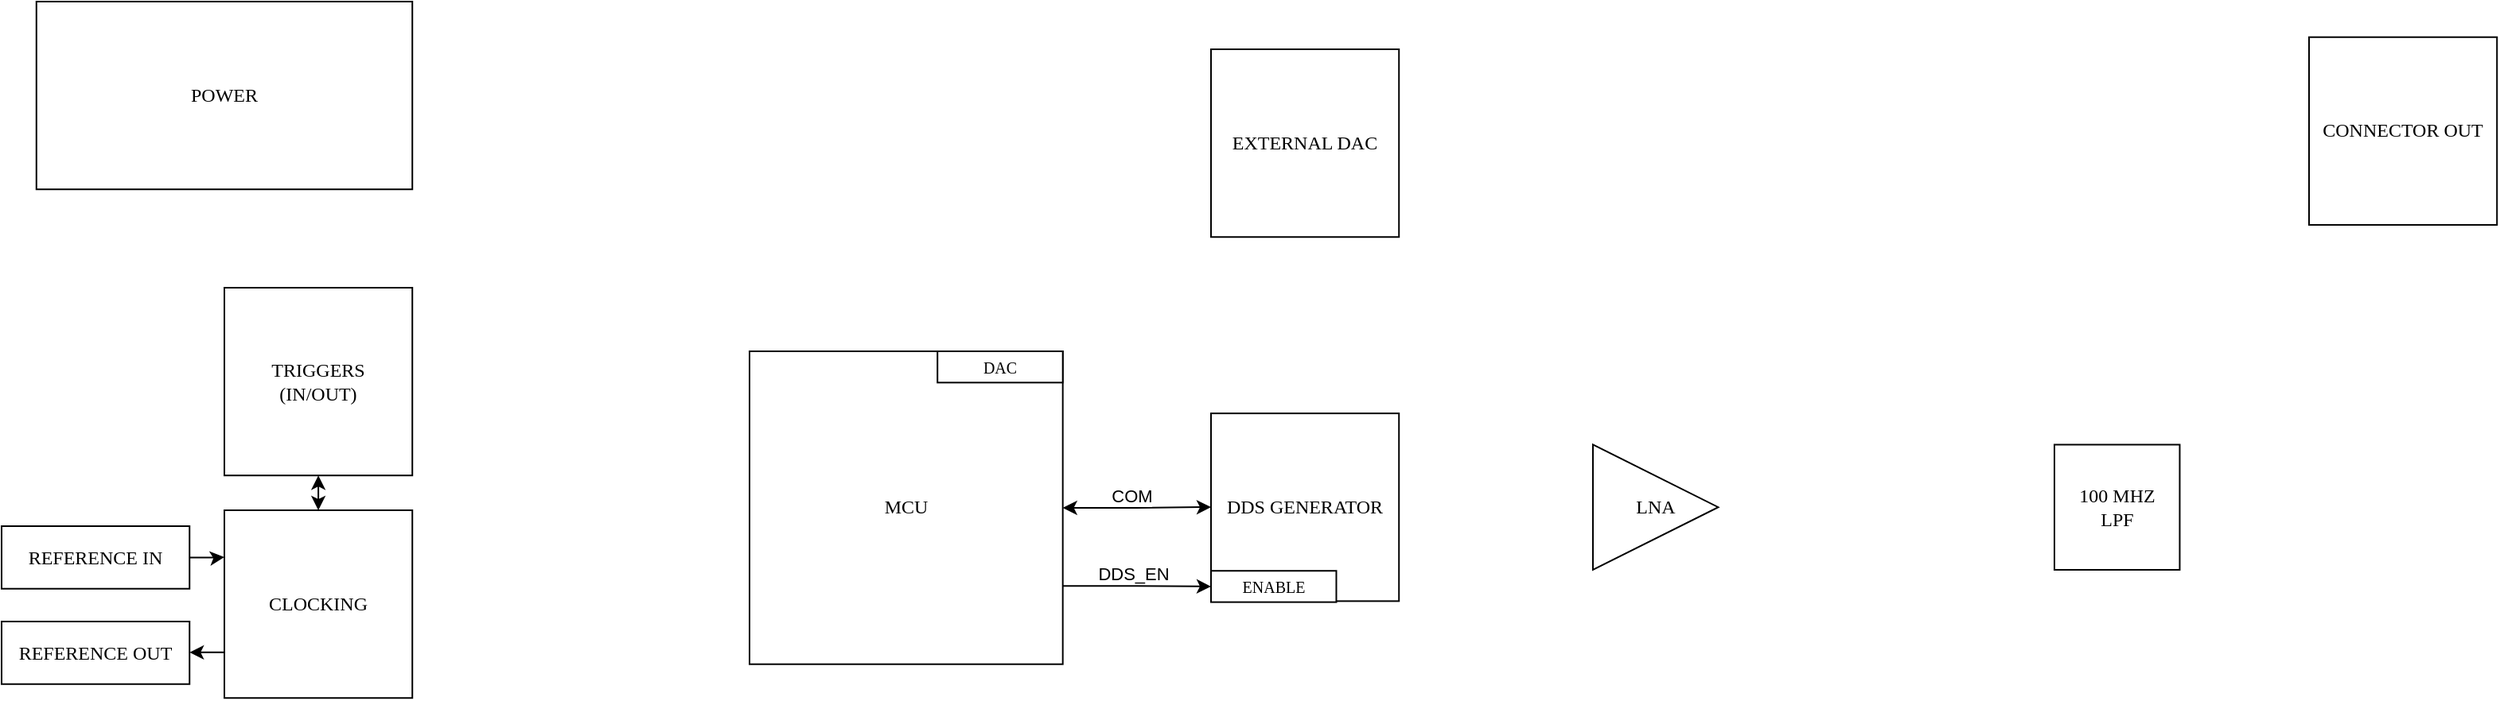 <mxfile version="24.7.5" pages="2">
  <diagram id="tV4VOt1cq8B8wgrC6hZS" name="System">
    <mxGraphModel dx="1420" dy="835" grid="1" gridSize="10" guides="1" tooltips="1" connect="1" arrows="1" fold="1" page="1" pageScale="1" pageWidth="1700" pageHeight="1100" math="0" shadow="0">
      <root>
        <mxCell id="0" />
        <mxCell id="1" parent="0" />
        <mxCell id="nSxb0bYYrQz4TpwqwO7J-6" value="" style="edgeStyle=orthogonalEdgeStyle;rounded=0;orthogonalLoop=1;jettySize=auto;html=1;startArrow=classic;startFill=1;" edge="1" parent="1" source="oXZH8-X807qckAqkcULx-2">
          <mxGeometry relative="1" as="geometry">
            <mxPoint x="830" y="688" as="targetPoint" />
          </mxGeometry>
        </mxCell>
        <mxCell id="nSxb0bYYrQz4TpwqwO7J-8" value="COM" style="edgeLabel;html=1;align=center;verticalAlign=middle;resizable=0;points=[];" vertex="1" connectable="0" parent="nSxb0bYYrQz4TpwqwO7J-6">
          <mxGeometry x="0.238" relative="1" as="geometry">
            <mxPoint x="-15" y="-8" as="offset" />
          </mxGeometry>
        </mxCell>
        <mxCell id="nSxb0bYYrQz4TpwqwO7J-1" value="" style="edgeStyle=orthogonalEdgeStyle;rounded=0;orthogonalLoop=1;jettySize=auto;html=1;startArrow=classic;startFill=1;" edge="1" parent="1" source="oXZH8-X807qckAqkcULx-4" target="oXZH8-X807qckAqkcULx-7">
          <mxGeometry relative="1" as="geometry">
            <Array as="points">
              <mxPoint x="269" y="680" />
              <mxPoint x="269" y="680" />
            </Array>
          </mxGeometry>
        </mxCell>
        <mxCell id="oXZH8-X807qckAqkcULx-4" value="TRIGGERS&lt;div&gt;(IN/OUT)&lt;/div&gt;" style="rounded=0;whiteSpace=wrap;html=1;fontFamily=Times New Roman;glass=0;shadow=0;" parent="1" vertex="1">
          <mxGeometry x="210" y="550" width="118.11" height="118.11" as="geometry" />
        </mxCell>
        <mxCell id="nSxb0bYYrQz4TpwqwO7J-4" style="edgeStyle=orthogonalEdgeStyle;rounded=0;orthogonalLoop=1;jettySize=auto;html=1;entryX=0;entryY=0.25;entryDx=0;entryDy=0;" edge="1" parent="1" source="oXZH8-X807qckAqkcULx-5" target="oXZH8-X807qckAqkcULx-7">
          <mxGeometry relative="1" as="geometry" />
        </mxCell>
        <mxCell id="oXZH8-X807qckAqkcULx-5" value="REFERENCE IN" style="rounded=0;whiteSpace=wrap;html=1;fontFamily=Times New Roman;glass=0;shadow=0;" parent="1" vertex="1">
          <mxGeometry x="70" y="700" width="118.11" height="39.37" as="geometry" />
        </mxCell>
        <mxCell id="oXZH8-X807qckAqkcULx-6" value="REFERENCE OUT" style="rounded=0;whiteSpace=wrap;html=1;fontFamily=Times New Roman;glass=0;shadow=0;" parent="1" vertex="1">
          <mxGeometry x="70" y="760" width="118.11" height="39.37" as="geometry" />
        </mxCell>
        <mxCell id="nSxb0bYYrQz4TpwqwO7J-5" style="edgeStyle=orthogonalEdgeStyle;rounded=0;orthogonalLoop=1;jettySize=auto;html=1;exitX=0;exitY=0.75;exitDx=0;exitDy=0;entryX=1;entryY=0.5;entryDx=0;entryDy=0;" edge="1" parent="1" target="oXZH8-X807qckAqkcULx-6">
          <mxGeometry relative="1" as="geometry">
            <mxPoint x="210" y="779.422" as="sourcePoint" />
            <mxPoint x="188.09" y="779.975" as="targetPoint" />
          </mxGeometry>
        </mxCell>
        <mxCell id="oXZH8-X807qckAqkcULx-7" value="CLOCKING" style="rounded=0;whiteSpace=wrap;html=1;fontFamily=Times New Roman;glass=0;shadow=0;" parent="1" vertex="1">
          <mxGeometry x="210" y="690" width="118.11" height="118.11" as="geometry" />
        </mxCell>
        <mxCell id="oXZH8-X807qckAqkcULx-8" value="DDS GENERATOR" style="rounded=0;whiteSpace=wrap;html=1;fontFamily=Times New Roman;glass=0;shadow=0;" parent="1" vertex="1">
          <mxGeometry x="830" y="629.06" width="118.11" height="118.11" as="geometry" />
        </mxCell>
        <mxCell id="oXZH8-X807qckAqkcULx-15" value="" style="group" parent="1" vertex="1" connectable="0">
          <mxGeometry x="830" y="629.69" width="118.11" height="118.11" as="geometry" />
        </mxCell>
        <mxCell id="oXZH8-X807qckAqkcULx-17" value="ENABLE" style="rounded=0;whiteSpace=wrap;html=1;fontFamily=Times New Roman;glass=0;shadow=0;fontSize=10;" parent="oXZH8-X807qckAqkcULx-15" vertex="1">
          <mxGeometry y="98.42" width="78.74" height="19.685" as="geometry" />
        </mxCell>
        <mxCell id="oXZH8-X807qckAqkcULx-19" value="CONNECTOR OUT" style="rounded=0;whiteSpace=wrap;html=1;fontFamily=Times New Roman;glass=0;shadow=0;" parent="1" vertex="1">
          <mxGeometry x="1520" y="392.37" width="118.11" height="118.11" as="geometry" />
        </mxCell>
        <mxCell id="nSxb0bYYrQz4TpwqwO7J-7" style="edgeStyle=orthogonalEdgeStyle;rounded=0;orthogonalLoop=1;jettySize=auto;html=1;exitX=1;exitY=0.75;exitDx=0;exitDy=0;entryX=0;entryY=0.5;entryDx=0;entryDy=0;" edge="1" parent="1" source="oXZH8-X807qckAqkcULx-2" target="oXZH8-X807qckAqkcULx-17">
          <mxGeometry relative="1" as="geometry" />
        </mxCell>
        <mxCell id="nSxb0bYYrQz4TpwqwO7J-10" value="DDS_EN" style="edgeLabel;html=1;align=center;verticalAlign=middle;resizable=0;points=[];" vertex="1" connectable="0" parent="nSxb0bYYrQz4TpwqwO7J-7">
          <mxGeometry x="0.111" y="-2" relative="1" as="geometry">
            <mxPoint x="-8" y="-10" as="offset" />
          </mxGeometry>
        </mxCell>
        <mxCell id="nSxb0bYYrQz4TpwqwO7J-9" value="POWER" style="rounded=0;whiteSpace=wrap;html=1;fontFamily=Times New Roman;glass=0;shadow=0;" vertex="1" parent="1">
          <mxGeometry x="91.89" y="370" width="236.22" height="118.11" as="geometry" />
        </mxCell>
        <mxCell id="nSxb0bYYrQz4TpwqwO7J-14" value="" style="group" vertex="1" connectable="0" parent="1">
          <mxGeometry x="540" y="590" width="196.85" height="196.85" as="geometry" />
        </mxCell>
        <mxCell id="oXZH8-X807qckAqkcULx-2" value="MCU" style="rounded=0;whiteSpace=wrap;html=1;fontFamily=Times New Roman;glass=0;shadow=0;" parent="nSxb0bYYrQz4TpwqwO7J-14" vertex="1">
          <mxGeometry width="196.85" height="196.85" as="geometry" />
        </mxCell>
        <mxCell id="nSxb0bYYrQz4TpwqwO7J-13" value="DAC" style="rounded=0;whiteSpace=wrap;html=1;fontFamily=Times New Roman;glass=0;shadow=0;fontSize=10;" vertex="1" parent="nSxb0bYYrQz4TpwqwO7J-14">
          <mxGeometry x="118.11" width="78.74" height="19.685" as="geometry" />
        </mxCell>
        <mxCell id="nSxb0bYYrQz4TpwqwO7J-15" value="EXTERNAL DAC" style="rounded=0;whiteSpace=wrap;html=1;fontFamily=Times New Roman;glass=0;shadow=0;" vertex="1" parent="1">
          <mxGeometry x="830" y="400" width="118.11" height="118.11" as="geometry" />
        </mxCell>
        <mxCell id="nSxb0bYYrQz4TpwqwO7J-17" value="LNA" style="triangle;whiteSpace=wrap;html=1;fontFamily=Times New Roman;align=center;" vertex="1" parent="1">
          <mxGeometry x="1070" y="648.74" width="78.74" height="78.74" as="geometry" />
        </mxCell>
        <mxCell id="nSxb0bYYrQz4TpwqwO7J-18" value="100 MHZ&lt;div&gt;LPF&lt;/div&gt;" style="rounded=0;whiteSpace=wrap;html=1;fontFamily=Times New Roman;glass=0;shadow=0;" vertex="1" parent="1">
          <mxGeometry x="1360" y="648.74" width="78.74" height="78.74" as="geometry" />
        </mxCell>
      </root>
    </mxGraphModel>
  </diagram>
  <diagram name="Hardware Overview" id="fPEqJcC_m3jRkx2R7uuK">
    <mxGraphModel dx="1420" dy="835" grid="1" gridSize="10" guides="1" tooltips="1" connect="1" arrows="1" fold="1" page="1" pageScale="1" pageWidth="1700" pageHeight="1100" math="0" shadow="0">
      <root>
        <mxCell id="0" />
        <mxCell id="1" parent="0" />
        <mxCell id="9kSyRnHefQG-i18qjsVB-1" value="&lt;b&gt;BRZK-ARB-PCB-0001&lt;/b&gt;&lt;div&gt;PRINTED CIRCUIT BOARD&lt;/div&gt;" style="rounded=0;whiteSpace=wrap;html=1;align=left;verticalAlign=top;labelPosition=center;verticalLabelPosition=middle;spacing=2;spacingLeft=4;fontFamily=Times New Roman;" parent="1" vertex="1">
          <mxGeometry x="310" y="140" width="1130" height="450" as="geometry" />
        </mxCell>
        <mxCell id="9kSyRnHefQG-i18qjsVB-2" value="&lt;font&gt;&lt;font face=&quot;Times New Roman&quot;&gt;&lt;b style=&quot;&quot;&gt;MICROCONTROLLER&lt;br&gt;&lt;/b&gt;STM32XXXXXX&lt;/font&gt;&lt;br&gt;&lt;/font&gt;&lt;div&gt;&lt;font&gt;&lt;font face=&quot;Times New Roman&quot;&gt;(TBD)&lt;/font&gt;&lt;/font&gt;&lt;/div&gt;" style="rounded=0;whiteSpace=wrap;html=1;align=center;verticalAlign=middle;labelPosition=center;verticalLabelPosition=middle;spacing=2;spacingLeft=4;fontFamily=Verdana;" parent="1" vertex="1">
          <mxGeometry x="640" y="179" width="380" height="215" as="geometry" />
        </mxCell>
        <mxCell id="9kSyRnHefQG-i18qjsVB-3" value="&lt;font&gt;&lt;b&gt;POWER DISTRIBUTION&lt;/b&gt;&lt;br&gt;&lt;/font&gt;" style="rounded=0;whiteSpace=wrap;html=1;align=center;verticalAlign=middle;labelPosition=center;verticalLabelPosition=middle;spacing=2;spacingLeft=4;fontFamily=Times New Roman;" parent="1" vertex="1">
          <mxGeometry x="400" y="470" width="150" height="60" as="geometry" />
        </mxCell>
        <mxCell id="9kSyRnHefQG-i18qjsVB-4" value="&lt;font&gt;&lt;b&gt;JTAG CONNECTOR&lt;/b&gt;&lt;br&gt;&lt;/font&gt;" style="rounded=0;whiteSpace=wrap;html=1;align=center;verticalAlign=middle;labelPosition=center;verticalLabelPosition=middle;spacing=2;spacingLeft=4;fontFamily=Times New Roman;" parent="1" vertex="1">
          <mxGeometry x="310" y="220" width="90" height="60" as="geometry" />
        </mxCell>
        <mxCell id="9kSyRnHefQG-i18qjsVB-7" style="edgeStyle=orthogonalEdgeStyle;rounded=0;orthogonalLoop=1;jettySize=auto;html=1;exitX=1;exitY=0.5;exitDx=0;exitDy=0;entryX=0;entryY=0.5;entryDx=0;entryDy=0;fontFamily=Times New Roman;startArrow=classic;startFill=1;" parent="1" source="9kSyRnHefQG-i18qjsVB-5" target="9kSyRnHefQG-i18qjsVB-6" edge="1">
          <mxGeometry relative="1" as="geometry" />
        </mxCell>
        <mxCell id="9kSyRnHefQG-i18qjsVB-5" value="&lt;font&gt;&lt;b&gt;USB-C CONNECTOR&lt;/b&gt;&lt;br&gt;&lt;/font&gt;" style="rounded=0;whiteSpace=wrap;html=1;align=center;verticalAlign=middle;labelPosition=center;verticalLabelPosition=middle;spacing=2;spacingLeft=4;fontFamily=Times New Roman;" parent="1" vertex="1">
          <mxGeometry x="310" y="310" width="90" height="60" as="geometry" />
        </mxCell>
        <mxCell id="9kSyRnHefQG-i18qjsVB-8" style="edgeStyle=orthogonalEdgeStyle;rounded=0;orthogonalLoop=1;jettySize=auto;html=1;exitX=1;exitY=0.5;exitDx=0;exitDy=0;entryX=0;entryY=0.75;entryDx=0;entryDy=0;fontFamily=Times New Roman;startArrow=classic;startFill=1;" parent="1" edge="1">
          <mxGeometry relative="1" as="geometry">
            <mxPoint x="530" y="360" as="sourcePoint" />
            <mxPoint x="640" y="360.25" as="targetPoint" />
          </mxGeometry>
        </mxCell>
        <mxCell id="9kSyRnHefQG-i18qjsVB-6" value="&lt;font&gt;&lt;b&gt;FTDI&lt;br&gt;&lt;/b&gt;UART + JTAG&lt;br&gt;&lt;/font&gt;" style="rounded=0;whiteSpace=wrap;html=1;align=center;verticalAlign=middle;labelPosition=center;verticalLabelPosition=middle;spacing=2;spacingLeft=4;fontFamily=Times New Roman;" parent="1" vertex="1">
          <mxGeometry x="440" y="310" width="90" height="60" as="geometry" />
        </mxCell>
        <mxCell id="9kSyRnHefQG-i18qjsVB-9" style="edgeStyle=orthogonalEdgeStyle;rounded=0;orthogonalLoop=1;jettySize=auto;html=1;exitX=1;exitY=0.75;exitDx=0;exitDy=0;fontFamily=Times New Roman;" parent="1" source="9kSyRnHefQG-i18qjsVB-5" edge="1">
          <mxGeometry relative="1" as="geometry">
            <mxPoint x="422" y="464" as="targetPoint" />
          </mxGeometry>
        </mxCell>
        <mxCell id="9kSyRnHefQG-i18qjsVB-10" value="5V IN" style="text;strokeColor=none;align=center;fillColor=none;html=1;verticalAlign=middle;whiteSpace=wrap;rounded=0;fontFamily=Times New Roman;" parent="1" vertex="1">
          <mxGeometry x="360" y="400" width="60" height="30" as="geometry" />
        </mxCell>
        <mxCell id="9kSyRnHefQG-i18qjsVB-11" style="edgeStyle=orthogonalEdgeStyle;rounded=0;orthogonalLoop=1;jettySize=auto;html=1;exitX=1;exitY=0.5;exitDx=0;exitDy=0;entryX=0;entryY=0.75;entryDx=0;entryDy=0;fontFamily=Times New Roman;startArrow=classic;startFill=1;" parent="1" edge="1">
          <mxGeometry relative="1" as="geometry">
            <mxPoint x="530" y="320" as="sourcePoint" />
            <mxPoint x="640" y="320.25" as="targetPoint" />
          </mxGeometry>
        </mxCell>
        <mxCell id="9kSyRnHefQG-i18qjsVB-12" value="UART" style="text;strokeColor=none;align=center;fillColor=none;html=1;verticalAlign=middle;whiteSpace=wrap;rounded=0;fontFamily=Times New Roman;" parent="1" vertex="1">
          <mxGeometry x="530" y="350" width="110" height="10" as="geometry" />
        </mxCell>
        <mxCell id="9kSyRnHefQG-i18qjsVB-13" value="JTAG" style="text;strokeColor=none;align=center;fillColor=none;html=1;verticalAlign=middle;whiteSpace=wrap;rounded=0;fontFamily=Times New Roman;" parent="1" vertex="1">
          <mxGeometry x="530" y="310" width="110" height="10" as="geometry" />
        </mxCell>
        <mxCell id="9kSyRnHefQG-i18qjsVB-14" value="JTAG" style="text;strokeColor=none;align=center;fillColor=none;html=1;verticalAlign=middle;whiteSpace=wrap;rounded=0;fontFamily=Times New Roman;" parent="1" vertex="1">
          <mxGeometry x="530" y="240" width="110" height="10" as="geometry" />
        </mxCell>
        <mxCell id="9kSyRnHefQG-i18qjsVB-15" style="edgeStyle=orthogonalEdgeStyle;rounded=0;orthogonalLoop=1;jettySize=auto;html=1;exitX=1;exitY=0.5;exitDx=0;exitDy=0;entryX=0.001;entryY=0.329;entryDx=0;entryDy=0;entryPerimeter=0;startArrow=classic;startFill=1;" parent="1" source="9kSyRnHefQG-i18qjsVB-4" target="9kSyRnHefQG-i18qjsVB-2" edge="1">
          <mxGeometry relative="1" as="geometry" />
        </mxCell>
        <mxCell id="9kSyRnHefQG-i18qjsVB-18" value="&lt;font style=&quot;font-size: 12px;&quot;&gt;&lt;span style=&quot;font-size: 12px;&quot;&gt;JTAG0&lt;/span&gt;&lt;br style=&quot;font-size: 12px;&quot;&gt;&lt;/font&gt;" style="rounded=0;whiteSpace=wrap;html=1;align=center;verticalAlign=middle;labelPosition=center;verticalLabelPosition=middle;spacing=2;spacingLeft=4;fontFamily=Times New Roman;fontStyle=0;fontSize=12;" parent="1" vertex="1">
          <mxGeometry x="640" y="239.5" width="50" height="21" as="geometry" />
        </mxCell>
        <mxCell id="9kSyRnHefQG-i18qjsVB-20" value="&lt;font style=&quot;font-size: 12px;&quot;&gt;&lt;span style=&quot;font-size: 12px;&quot;&gt;JTAG1&lt;/span&gt;&lt;br style=&quot;font-size: 12px;&quot;&gt;&lt;/font&gt;" style="rounded=0;whiteSpace=wrap;html=1;align=center;verticalAlign=middle;labelPosition=center;verticalLabelPosition=middle;spacing=2;spacingLeft=4;fontFamily=Times New Roman;fontStyle=0;fontSize=12;" parent="1" vertex="1">
          <mxGeometry x="640" y="310" width="50" height="21" as="geometry" />
        </mxCell>
        <mxCell id="9kSyRnHefQG-i18qjsVB-21" value="UART0" style="rounded=0;whiteSpace=wrap;html=1;align=center;verticalAlign=middle;labelPosition=center;verticalLabelPosition=middle;spacing=2;spacingLeft=4;fontFamily=Times New Roman;fontStyle=0;fontSize=12;" parent="1" vertex="1">
          <mxGeometry x="640" y="349" width="50" height="21" as="geometry" />
        </mxCell>
        <mxCell id="UDzzE00kZY2WieV9OO5L-27" value="MAY NOT HAVE JTAG" style="text;strokeColor=none;align=center;fillColor=none;html=1;verticalAlign=middle;whiteSpace=wrap;rounded=0;fontFamily=Times New Roman;fontSize=8;fontColor=#FF3333;" parent="1" vertex="1">
          <mxGeometry x="530" y="302.5" width="110" height="7.5" as="geometry" />
        </mxCell>
        <mxCell id="UDzzE00kZY2WieV9OO5L-30" value="GPIO" style="rounded=0;whiteSpace=wrap;html=1;align=center;verticalAlign=middle;labelPosition=center;verticalLabelPosition=middle;spacing=2;spacingLeft=4;fontFamily=Times New Roman;fontStyle=0;fontSize=12;" parent="1" vertex="1">
          <mxGeometry x="750" y="373" width="70" height="21" as="geometry" />
        </mxCell>
        <mxCell id="UDzzE00kZY2WieV9OO5L-31" value="&lt;b&gt;LEDs&lt;/b&gt;&lt;br&gt;&lt;div&gt;&lt;font&gt;STATUS &amp;amp; DEBUG&lt;/font&gt;&lt;/div&gt;" style="rounded=0;whiteSpace=wrap;html=1;align=center;verticalAlign=middle;labelPosition=center;verticalLabelPosition=middle;spacing=2;spacingLeft=4;fontFamily=Times New Roman;" parent="1" vertex="1">
          <mxGeometry x="720" y="470" width="130" height="60" as="geometry" />
        </mxCell>
        <mxCell id="UDzzE00kZY2WieV9OO5L-32" value="" style="endArrow=classic;startArrow=classic;html=1;rounded=0;fontFamily=Times New Roman;fontSize=12;fontColor=default;exitX=0.5;exitY=-0.06;exitDx=0;exitDy=0;exitPerimeter=0;entryX=0.5;entryY=1;entryDx=0;entryDy=0;" parent="1" source="UDzzE00kZY2WieV9OO5L-31" target="UDzzE00kZY2WieV9OO5L-30" edge="1">
          <mxGeometry width="50" height="50" relative="1" as="geometry">
            <mxPoint x="730" y="444" as="sourcePoint" />
            <mxPoint x="780" y="394" as="targetPoint" />
          </mxGeometry>
        </mxCell>
        <mxCell id="UDzzE00kZY2WieV9OO5L-40" style="edgeStyle=orthogonalEdgeStyle;rounded=0;orthogonalLoop=1;jettySize=auto;html=1;exitX=0;exitY=0.5;exitDx=0;exitDy=0;entryX=1;entryY=0.5;entryDx=0;entryDy=0;fontFamily=Times New Roman;fontSize=12;fontColor=default;" parent="1" source="UDzzE00kZY2WieV9OO5L-35" target="UDzzE00kZY2WieV9OO5L-33" edge="1">
          <mxGeometry relative="1" as="geometry" />
        </mxCell>
        <mxCell id="UDzzE00kZY2WieV9OO5L-33" value="&lt;font style=&quot;font-size: 12px;&quot;&gt;ADC&lt;/font&gt;" style="rounded=0;whiteSpace=wrap;html=1;align=center;verticalAlign=middle;labelPosition=center;verticalLabelPosition=middle;spacing=2;spacingLeft=4;fontFamily=Times New Roman;fontStyle=0;fontSize=12;" parent="1" vertex="1">
          <mxGeometry x="970" y="239.5" width="50" height="21" as="geometry" />
        </mxCell>
        <mxCell id="UDzzE00kZY2WieV9OO5L-34" value="&lt;font style=&quot;font-size: 12px;&quot;&gt;&lt;span style=&quot;font-size: 12px;&quot;&gt;DAC&lt;/span&gt;&lt;br style=&quot;font-size: 12px;&quot;&gt;&lt;/font&gt;" style="rounded=0;whiteSpace=wrap;html=1;align=center;verticalAlign=middle;labelPosition=center;verticalLabelPosition=middle;spacing=2;spacingLeft=4;fontFamily=Times New Roman;fontStyle=0;fontSize=12;" parent="1" vertex="1">
          <mxGeometry x="970" y="328" width="50" height="21" as="geometry" />
        </mxCell>
        <mxCell id="UDzzE00kZY2WieV9OO5L-35" value="&lt;b&gt;ADC FILTERING&lt;/b&gt;" style="rounded=0;whiteSpace=wrap;html=1;align=center;verticalAlign=middle;labelPosition=center;verticalLabelPosition=middle;spacing=2;spacingLeft=4;fontFamily=Times New Roman;" parent="1" vertex="1">
          <mxGeometry x="1120" y="220" width="130" height="60" as="geometry" />
        </mxCell>
        <mxCell id="UDzzE00kZY2WieV9OO5L-44" style="edgeStyle=orthogonalEdgeStyle;rounded=0;orthogonalLoop=1;jettySize=auto;html=1;exitX=1;exitY=0.5;exitDx=0;exitDy=0;entryX=0;entryY=0.5;entryDx=0;entryDy=0;fontFamily=Times New Roman;fontSize=12;fontColor=default;" parent="1" source="UDzzE00kZY2WieV9OO5L-34" target="UDzzE00kZY2WieV9OO5L-36" edge="1">
          <mxGeometry relative="1" as="geometry" />
        </mxCell>
        <mxCell id="UDzzE00kZY2WieV9OO5L-36" value="&lt;b&gt;DAC FILTERING&lt;/b&gt;" style="rounded=0;whiteSpace=wrap;html=1;align=center;verticalAlign=middle;labelPosition=center;verticalLabelPosition=middle;spacing=2;spacingLeft=4;fontFamily=Times New Roman;" parent="1" vertex="1">
          <mxGeometry x="1120" y="308.5" width="130" height="60" as="geometry" />
        </mxCell>
        <mxCell id="UDzzE00kZY2WieV9OO5L-37" value="&lt;font&gt;&lt;b&gt;BNC CONNECTOR&lt;/b&gt;&lt;br&gt;&lt;/font&gt;" style="rounded=0;whiteSpace=wrap;html=1;align=center;verticalAlign=middle;labelPosition=center;verticalLabelPosition=middle;spacing=2;spacingLeft=4;fontFamily=Times New Roman;" parent="1" vertex="1">
          <mxGeometry x="1350" y="220" width="90" height="60" as="geometry" />
        </mxCell>
        <mxCell id="UDzzE00kZY2WieV9OO5L-43" style="edgeStyle=orthogonalEdgeStyle;rounded=0;orthogonalLoop=1;jettySize=auto;html=1;exitX=1;exitY=0.5;exitDx=0;exitDy=0;entryX=0;entryY=0.5;entryDx=0;entryDy=0;fontFamily=Times New Roman;fontSize=12;fontColor=default;" parent="1" source="UDzzE00kZY2WieV9OO5L-36" target="UDzzE00kZY2WieV9OO5L-38" edge="1">
          <mxGeometry relative="1" as="geometry" />
        </mxCell>
        <mxCell id="UDzzE00kZY2WieV9OO5L-38" value="&lt;font&gt;&lt;b&gt;BNC CONNECTOR&lt;/b&gt;&lt;br&gt;&lt;/font&gt;" style="rounded=0;whiteSpace=wrap;html=1;align=center;verticalAlign=middle;labelPosition=center;verticalLabelPosition=middle;spacing=2;spacingLeft=4;fontFamily=Times New Roman;" parent="1" vertex="1">
          <mxGeometry x="1350" y="308.5" width="90" height="60" as="geometry" />
        </mxCell>
        <mxCell id="UDzzE00kZY2WieV9OO5L-41" style="edgeStyle=orthogonalEdgeStyle;rounded=0;orthogonalLoop=1;jettySize=auto;html=1;exitX=0;exitY=0.5;exitDx=0;exitDy=0;entryX=0;entryY=0.5;entryDx=0;entryDy=0;fontFamily=Times New Roman;fontSize=12;fontColor=default;" parent="1" source="UDzzE00kZY2WieV9OO5L-37" edge="1">
          <mxGeometry relative="1" as="geometry">
            <mxPoint x="1290" y="249.31" as="sourcePoint" />
            <mxPoint x="1220" y="249.31" as="targetPoint" />
          </mxGeometry>
        </mxCell>
        <mxCell id="UDzzE00kZY2WieV9OO5L-46" value="FILTERING MAY NOT BEE REQURED" style="text;strokeColor=none;align=center;fillColor=none;html=1;verticalAlign=middle;whiteSpace=wrap;rounded=0;fontFamily=Times New Roman;fontSize=8;fontColor=#FF3333;" parent="1" vertex="1">
          <mxGeometry x="1115" y="204" width="140" height="7.5" as="geometry" />
        </mxCell>
      </root>
    </mxGraphModel>
  </diagram>
</mxfile>
